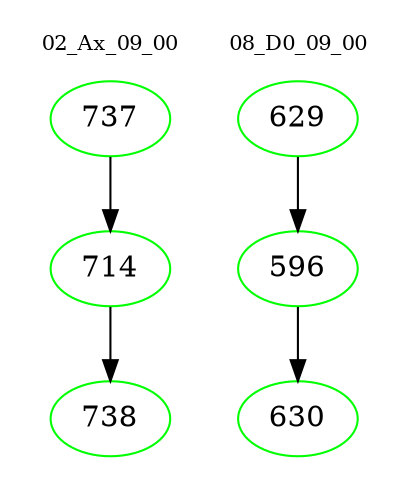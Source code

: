 digraph{
subgraph cluster_0 {
color = white
label = "02_Ax_09_00";
fontsize=10;
T0_737 [label="737", color="green"]
T0_737 -> T0_714 [color="black"]
T0_714 [label="714", color="green"]
T0_714 -> T0_738 [color="black"]
T0_738 [label="738", color="green"]
}
subgraph cluster_1 {
color = white
label = "08_D0_09_00";
fontsize=10;
T1_629 [label="629", color="green"]
T1_629 -> T1_596 [color="black"]
T1_596 [label="596", color="green"]
T1_596 -> T1_630 [color="black"]
T1_630 [label="630", color="green"]
}
}
